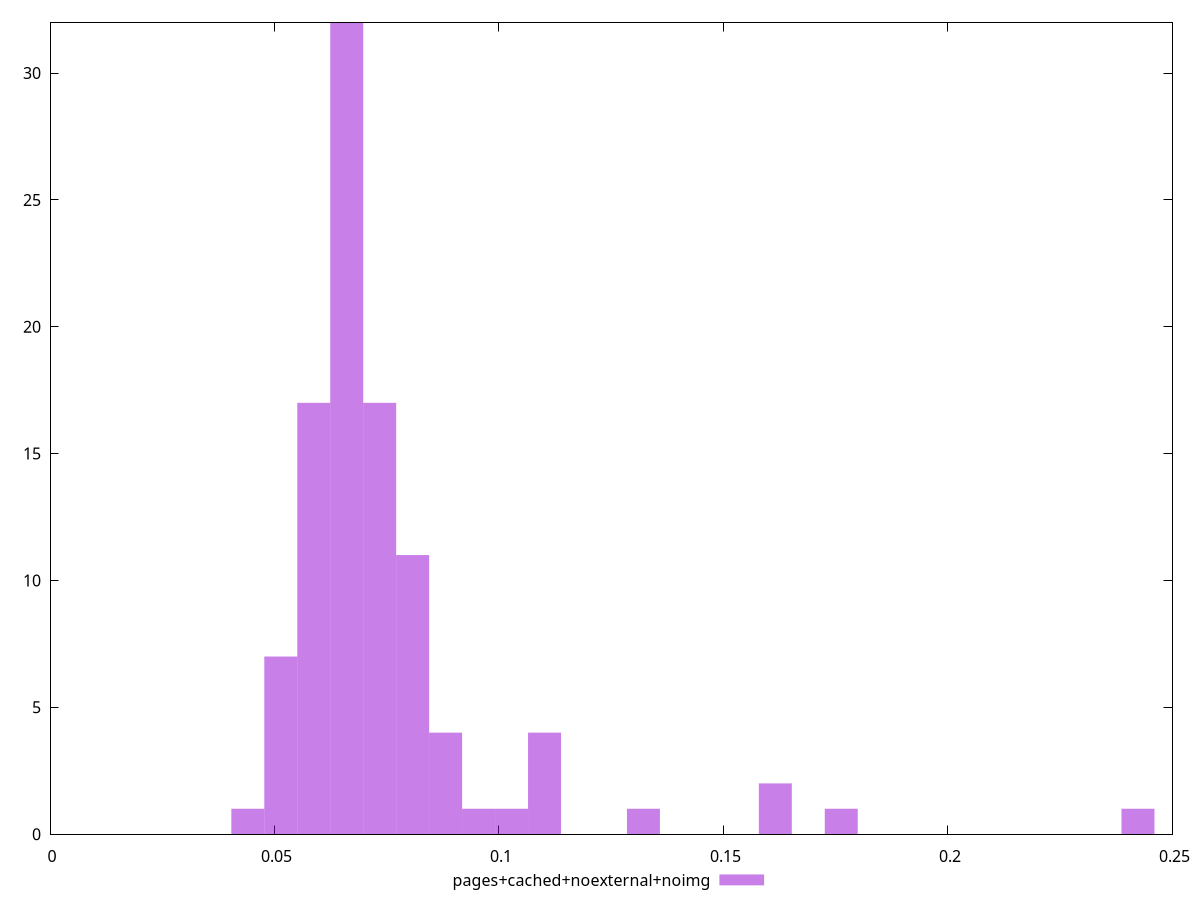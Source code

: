 $_pagesCachedNoexternalNoimg <<EOF
0.05874231449741032 17
0.05139952518523403 7
0.11014183968264435 4
0.06608510380958661 32
0.08077068243393919 11
0.0734278931217629 17
0.08811347174611547 4
0.04405673587305774 1
0.17622694349223095 1
0.16154136486787837 2
0.10279905037046806 1
0.13217020761917322 1
0.09545626105829176 1
0.24231204730181757 1
EOF
set key outside below
set terminal pngcairo
set output "report_00006_2020-11-02T20-21-41.718Z/network-rtt/pages+cached+noexternal+noimg//raw_hist.png"
set yrange [0:32]
set boxwidth 0.00734278931217629
set style fill transparent solid 0.5 noborder
plot $_pagesCachedNoexternalNoimg title "pages+cached+noexternal+noimg" with boxes ,